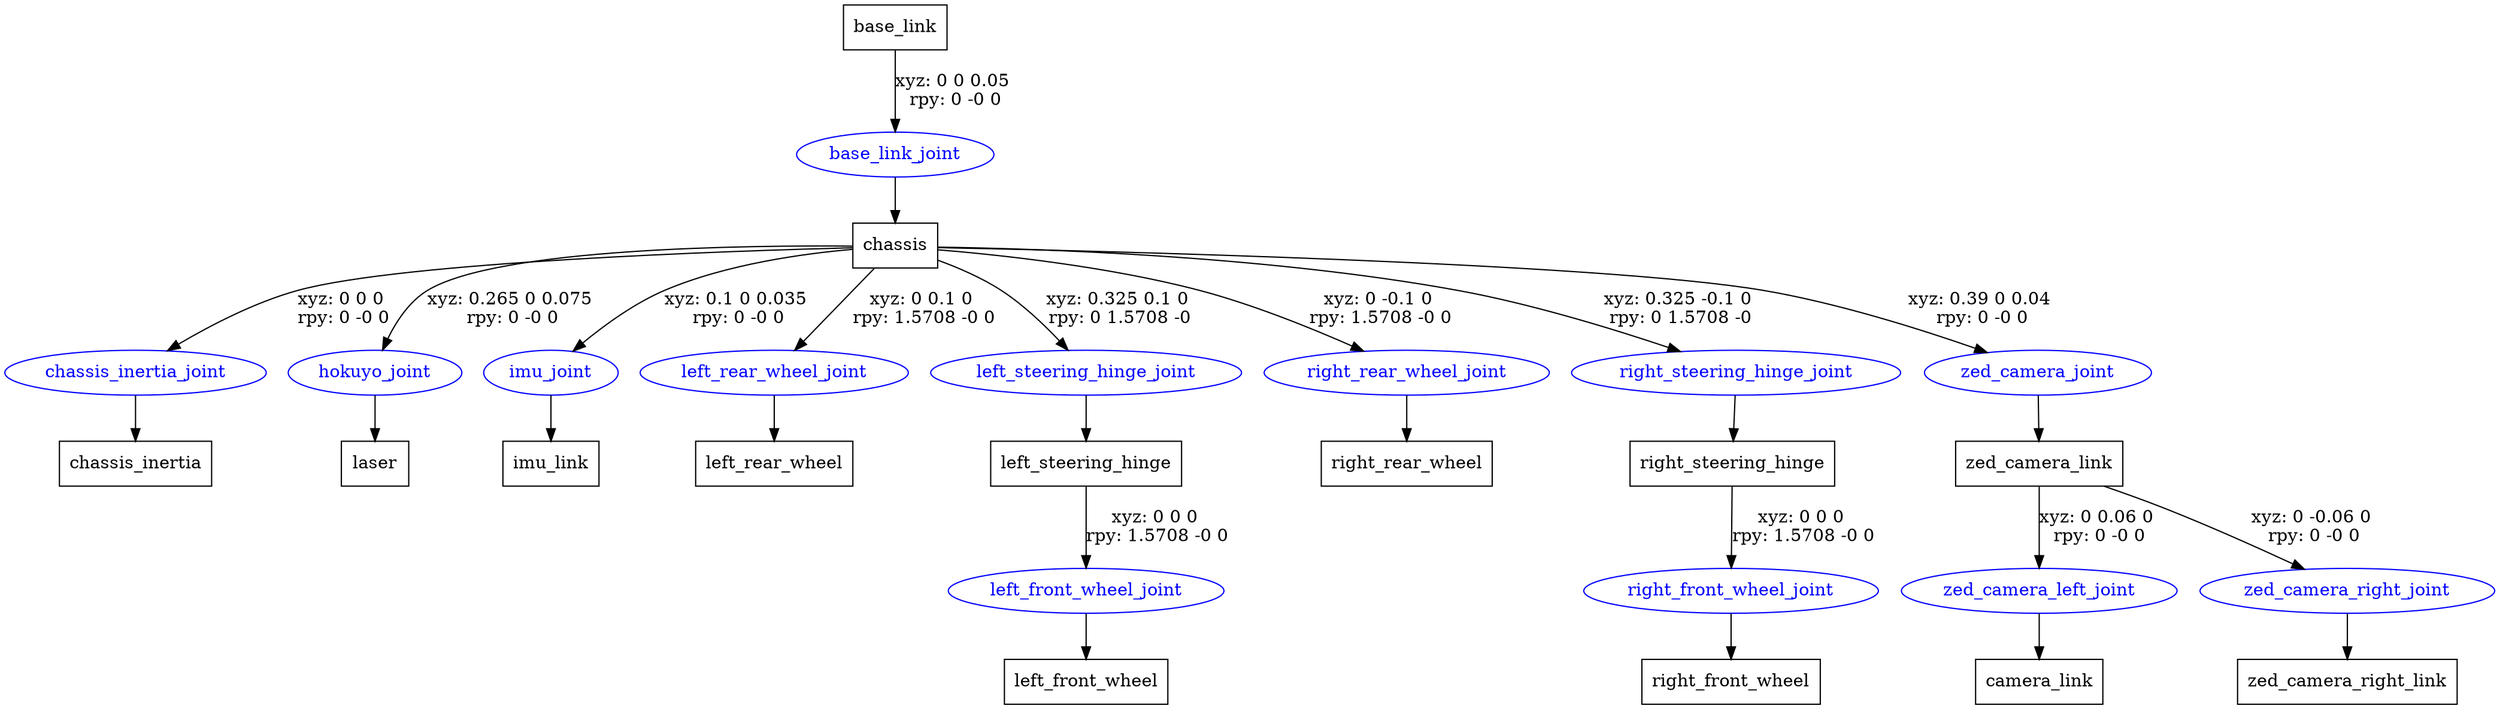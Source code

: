digraph G {
node [shape=box];
"base_link" [label="base_link"];
"chassis" [label="chassis"];
"chassis_inertia" [label="chassis_inertia"];
"laser" [label="laser"];
"imu_link" [label="imu_link"];
"left_rear_wheel" [label="left_rear_wheel"];
"left_steering_hinge" [label="left_steering_hinge"];
"left_front_wheel" [label="left_front_wheel"];
"right_rear_wheel" [label="right_rear_wheel"];
"right_steering_hinge" [label="right_steering_hinge"];
"right_front_wheel" [label="right_front_wheel"];
"zed_camera_link" [label="zed_camera_link"];
"camera_link" [label="camera_link"];
"zed_camera_right_link" [label="zed_camera_right_link"];
node [shape=ellipse, color=blue, fontcolor=blue];
"base_link" -> "base_link_joint" [label="xyz: 0 0 0.05 \nrpy: 0 -0 0"]
"base_link_joint" -> "chassis"
"chassis" -> "chassis_inertia_joint" [label="xyz: 0 0 0 \nrpy: 0 -0 0"]
"chassis_inertia_joint" -> "chassis_inertia"
"chassis" -> "hokuyo_joint" [label="xyz: 0.265 0 0.075 \nrpy: 0 -0 0"]
"hokuyo_joint" -> "laser"
"chassis" -> "imu_joint" [label="xyz: 0.1 0 0.035 \nrpy: 0 -0 0"]
"imu_joint" -> "imu_link"
"chassis" -> "left_rear_wheel_joint" [label="xyz: 0 0.1 0 \nrpy: 1.5708 -0 0"]
"left_rear_wheel_joint" -> "left_rear_wheel"
"chassis" -> "left_steering_hinge_joint" [label="xyz: 0.325 0.1 0 \nrpy: 0 1.5708 -0"]
"left_steering_hinge_joint" -> "left_steering_hinge"
"left_steering_hinge" -> "left_front_wheel_joint" [label="xyz: 0 0 0 \nrpy: 1.5708 -0 0"]
"left_front_wheel_joint" -> "left_front_wheel"
"chassis" -> "right_rear_wheel_joint" [label="xyz: 0 -0.1 0 \nrpy: 1.5708 -0 0"]
"right_rear_wheel_joint" -> "right_rear_wheel"
"chassis" -> "right_steering_hinge_joint" [label="xyz: 0.325 -0.1 0 \nrpy: 0 1.5708 -0"]
"right_steering_hinge_joint" -> "right_steering_hinge"
"right_steering_hinge" -> "right_front_wheel_joint" [label="xyz: 0 0 0 \nrpy: 1.5708 -0 0"]
"right_front_wheel_joint" -> "right_front_wheel"
"chassis" -> "zed_camera_joint" [label="xyz: 0.39 0 0.04 \nrpy: 0 -0 0"]
"zed_camera_joint" -> "zed_camera_link"
"zed_camera_link" -> "zed_camera_left_joint" [label="xyz: 0 0.06 0 \nrpy: 0 -0 0"]
"zed_camera_left_joint" -> "camera_link"
"zed_camera_link" -> "zed_camera_right_joint" [label="xyz: 0 -0.06 0 \nrpy: 0 -0 0"]
"zed_camera_right_joint" -> "zed_camera_right_link"
}
